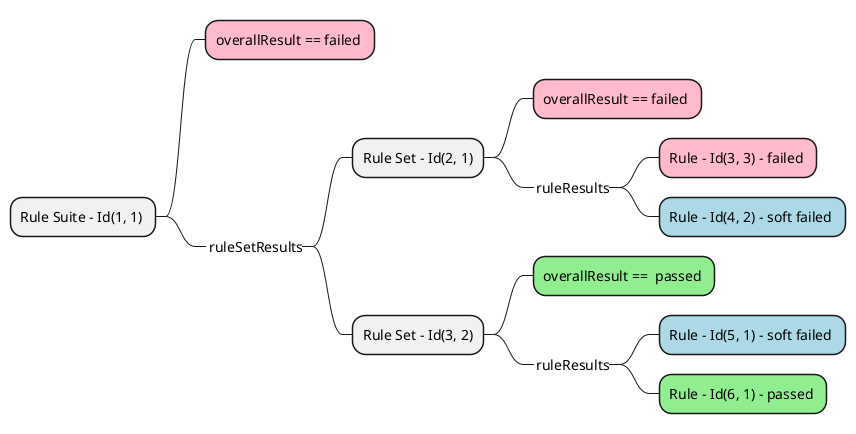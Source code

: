 @startmindmap

<style>
mindmapDiagram {
  .passed {
    BackgroundColor lightgreen
  }
  .failed {
    BackgroundColor #FFBBCC
  }
  .softfailed {
    BackgroundColor lightblue
  }
}
</style>
* Rule Suite - Id(1, 1) 
 * overallResult == failed <<failed>>
 *_ ruleSetResults
  * Rule Set - Id(2, 1)
   * overallResult == failed <<failed>>
   *_ ruleResults
    * Rule - Id(3, 3) - failed <<failed>>
    * Rule - Id(4, 2) - soft failed <<softfailed>>
  * Rule Set - Id(3, 2)
   * overallResult ==  passed <<passed>>
   *_ ruleResults
    * Rule - Id(5, 1) - soft failed <<softfailed>>
    * Rule - Id(6, 1) - passed <<passed>>

@endmindmap